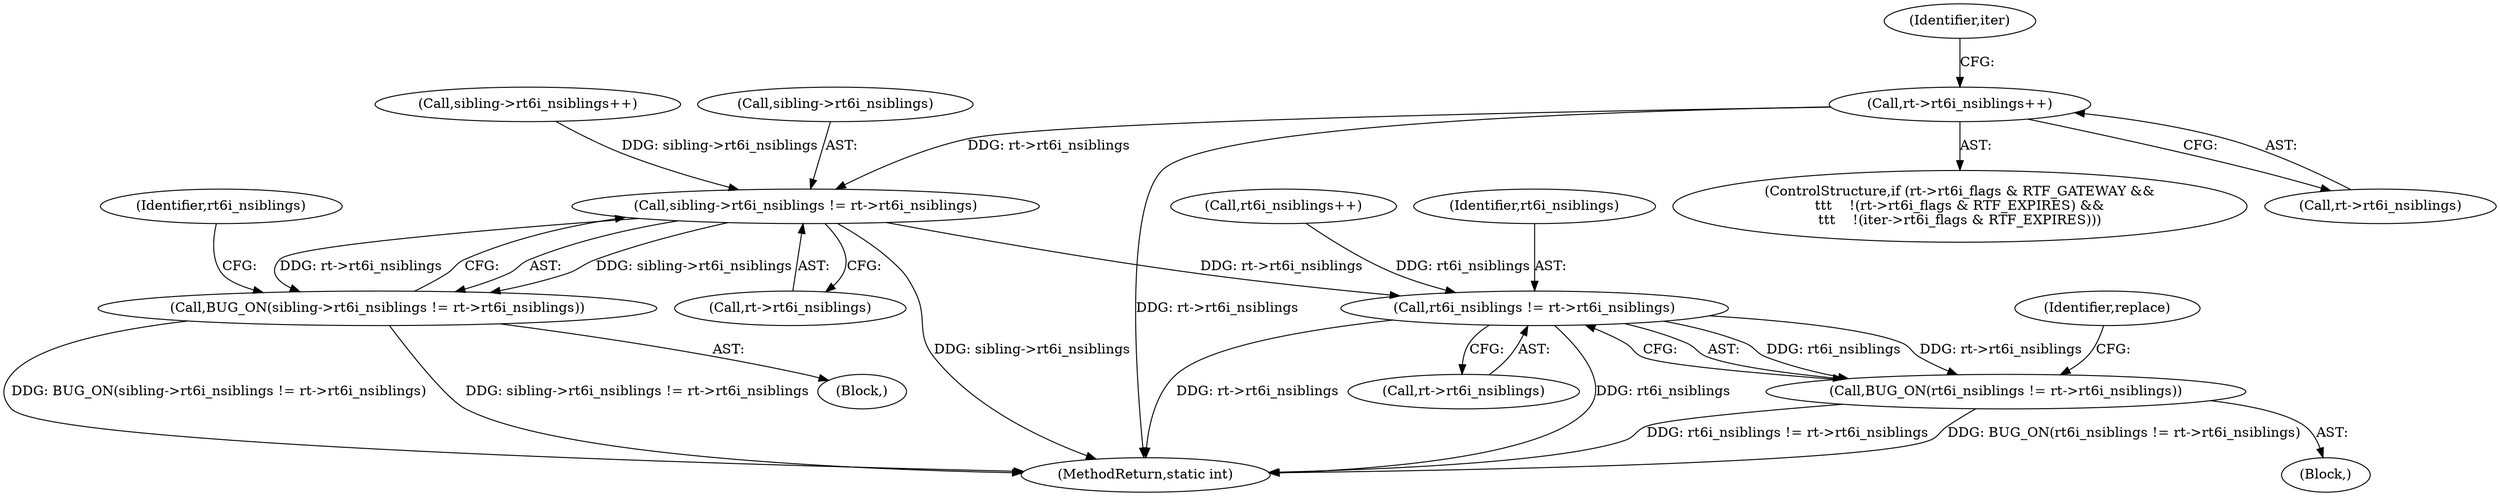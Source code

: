 digraph "0_linux_307f2fb95e9b96b3577916e73d92e104f8f26494@pointer" {
"1000292" [label="(Call,rt->rt6i_nsiblings++)"];
"1000376" [label="(Call,sibling->rt6i_nsiblings != rt->rt6i_nsiblings)"];
"1000375" [label="(Call,BUG_ON(sibling->rt6i_nsiblings != rt->rt6i_nsiblings))"];
"1000386" [label="(Call,rt6i_nsiblings != rt->rt6i_nsiblings)"];
"1000385" [label="(Call,BUG_ON(rt6i_nsiblings != rt->rt6i_nsiblings))"];
"1000377" [label="(Call,sibling->rt6i_nsiblings)"];
"1000329" [label="(Block,)"];
"1000383" [label="(Call,rt6i_nsiblings++)"];
"1000376" [label="(Call,sibling->rt6i_nsiblings != rt->rt6i_nsiblings)"];
"1000386" [label="(Call,rt6i_nsiblings != rt->rt6i_nsiblings)"];
"1000292" [label="(Call,rt->rt6i_nsiblings++)"];
"1000387" [label="(Identifier,rt6i_nsiblings)"];
"1000388" [label="(Call,rt->rt6i_nsiblings)"];
"1000272" [label="(ControlStructure,if (rt->rt6i_flags & RTF_GATEWAY &&\n\t\t\t    !(rt->rt6i_flags & RTF_EXPIRES) &&\n\t\t\t    !(iter->rt6i_flags & RTF_EXPIRES)))"];
"1000393" [label="(Identifier,replace)"];
"1000299" [label="(Identifier,iter)"];
"1000380" [label="(Call,rt->rt6i_nsiblings)"];
"1000385" [label="(Call,BUG_ON(rt6i_nsiblings != rt->rt6i_nsiblings))"];
"1000293" [label="(Call,rt->rt6i_nsiblings)"];
"1000375" [label="(Call,BUG_ON(sibling->rt6i_nsiblings != rt->rt6i_nsiblings))"];
"1000371" [label="(Call,sibling->rt6i_nsiblings++)"];
"1000529" [label="(MethodReturn,static int)"];
"1000370" [label="(Block,)"];
"1000384" [label="(Identifier,rt6i_nsiblings)"];
"1000292" -> "1000272"  [label="AST: "];
"1000292" -> "1000293"  [label="CFG: "];
"1000293" -> "1000292"  [label="AST: "];
"1000299" -> "1000292"  [label="CFG: "];
"1000292" -> "1000529"  [label="DDG: rt->rt6i_nsiblings"];
"1000292" -> "1000376"  [label="DDG: rt->rt6i_nsiblings"];
"1000376" -> "1000375"  [label="AST: "];
"1000376" -> "1000380"  [label="CFG: "];
"1000377" -> "1000376"  [label="AST: "];
"1000380" -> "1000376"  [label="AST: "];
"1000375" -> "1000376"  [label="CFG: "];
"1000376" -> "1000529"  [label="DDG: sibling->rt6i_nsiblings"];
"1000376" -> "1000375"  [label="DDG: sibling->rt6i_nsiblings"];
"1000376" -> "1000375"  [label="DDG: rt->rt6i_nsiblings"];
"1000371" -> "1000376"  [label="DDG: sibling->rt6i_nsiblings"];
"1000376" -> "1000386"  [label="DDG: rt->rt6i_nsiblings"];
"1000375" -> "1000370"  [label="AST: "];
"1000384" -> "1000375"  [label="CFG: "];
"1000375" -> "1000529"  [label="DDG: sibling->rt6i_nsiblings != rt->rt6i_nsiblings"];
"1000375" -> "1000529"  [label="DDG: BUG_ON(sibling->rt6i_nsiblings != rt->rt6i_nsiblings)"];
"1000386" -> "1000385"  [label="AST: "];
"1000386" -> "1000388"  [label="CFG: "];
"1000387" -> "1000386"  [label="AST: "];
"1000388" -> "1000386"  [label="AST: "];
"1000385" -> "1000386"  [label="CFG: "];
"1000386" -> "1000529"  [label="DDG: rt->rt6i_nsiblings"];
"1000386" -> "1000529"  [label="DDG: rt6i_nsiblings"];
"1000386" -> "1000385"  [label="DDG: rt6i_nsiblings"];
"1000386" -> "1000385"  [label="DDG: rt->rt6i_nsiblings"];
"1000383" -> "1000386"  [label="DDG: rt6i_nsiblings"];
"1000385" -> "1000329"  [label="AST: "];
"1000393" -> "1000385"  [label="CFG: "];
"1000385" -> "1000529"  [label="DDG: rt6i_nsiblings != rt->rt6i_nsiblings"];
"1000385" -> "1000529"  [label="DDG: BUG_ON(rt6i_nsiblings != rt->rt6i_nsiblings)"];
}
